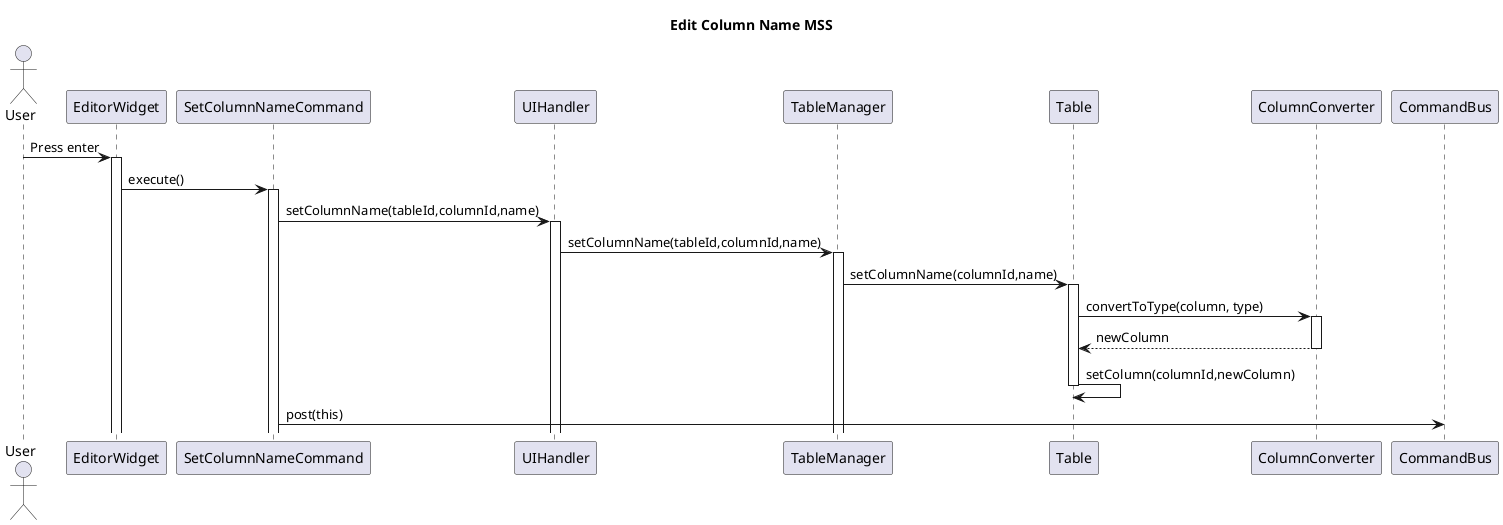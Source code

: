 @startuml
title Edit Column Name MSS
Actor User


User -> EditorWidget: Press enter
activate EditorWidget
EditorWidget -> SetColumnNameCommand: execute()
activate SetColumnNameCommand
SetColumnNameCommand -> UIHandler: setColumnName(tableId,columnId,name)
activate UIHandler
UIHandler -> TableManager: setColumnName(tableId,columnId,name)
activate TableManager
TableManager -> Table: setColumnName(columnId,name)
activate Table
Table->ColumnConverter:convertToType(column, type)
activate ColumnConverter
return newColumn
deactivate ColumnConverter
Table->Table: setColumn(columnId,newColumn)
deactivate Table
SetColumnNameCommand -> CommandBus: post(this)



@enduml